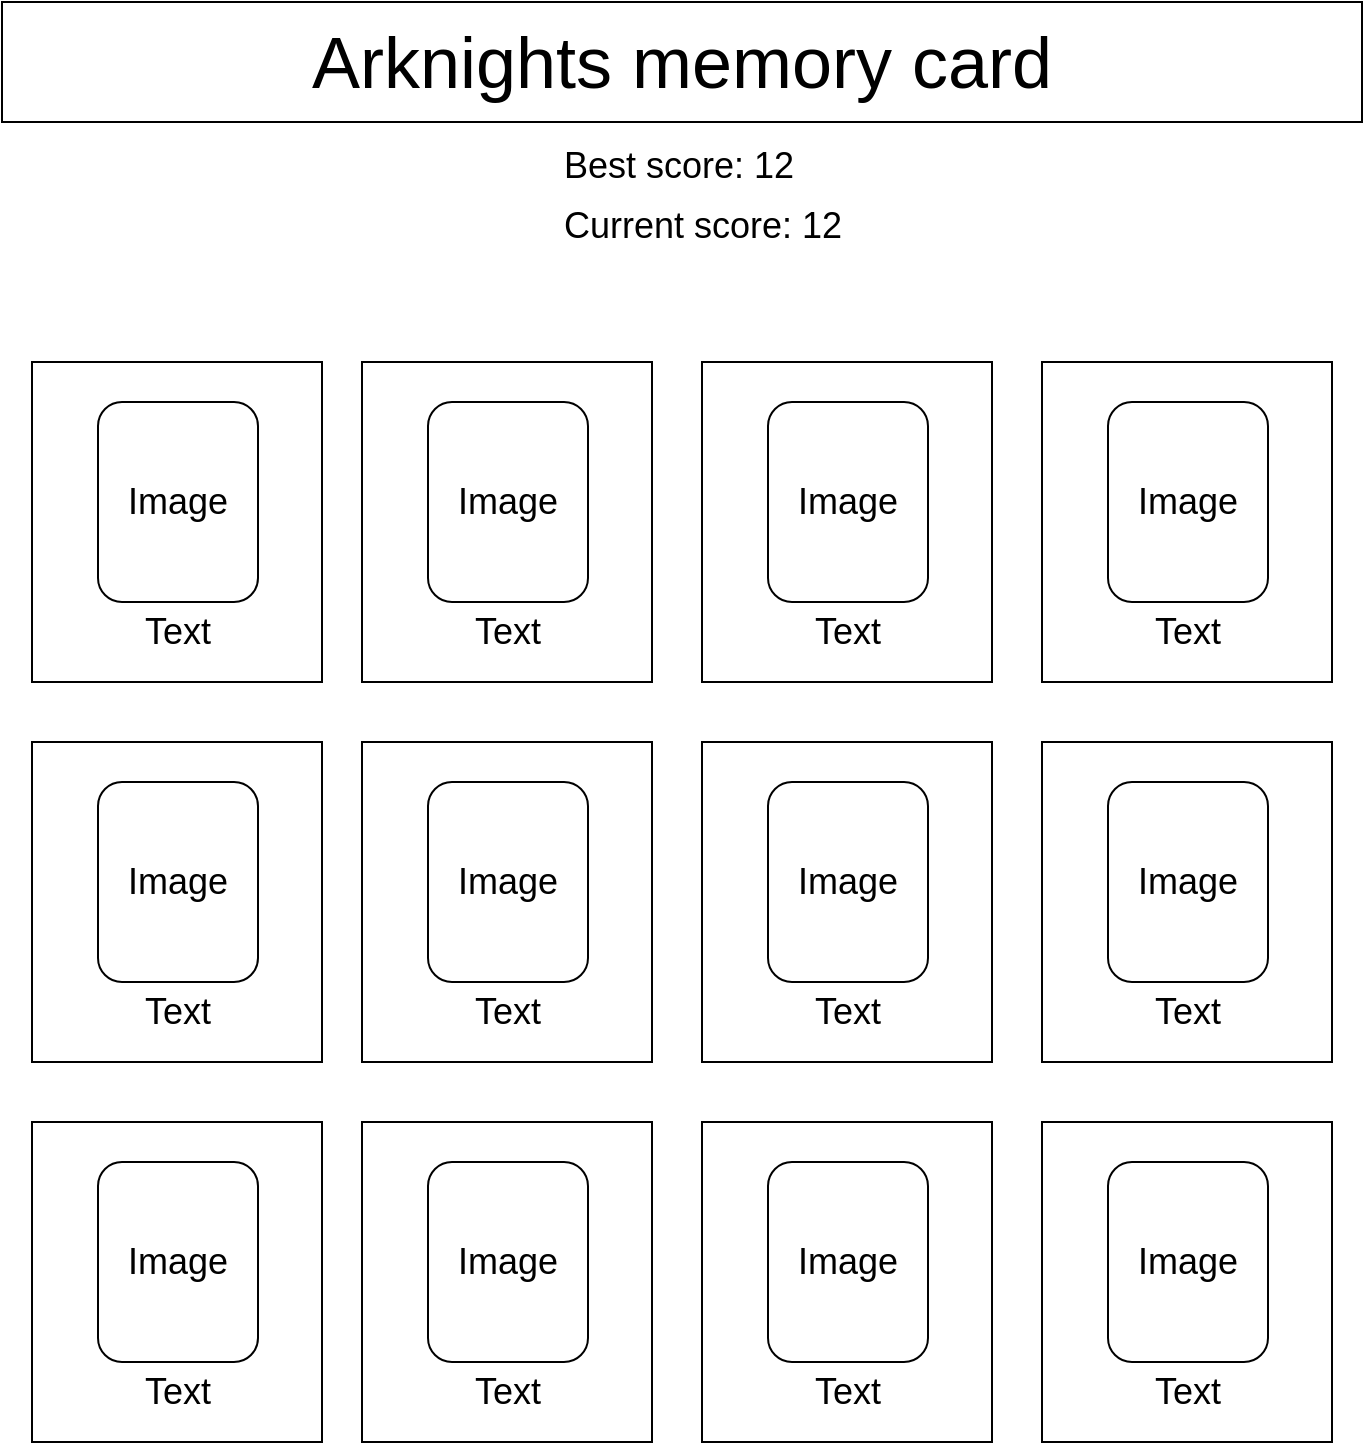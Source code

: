 <mxfile version="16.2.4" type="device"><diagram id="SJcauvrBMdwuOSZAUu_p" name="Page-1"><mxGraphModel dx="1560" dy="801" grid="1" gridSize="10" guides="1" tooltips="1" connect="1" arrows="1" fold="1" page="1" pageScale="1" pageWidth="850" pageHeight="1100" math="0" shadow="0"><root><mxCell id="0"/><mxCell id="1" parent="0"/><mxCell id="FSzpHARNl3KMbisceP7K-1" value="&lt;font style=&quot;font-size: 36px&quot;&gt;Arknights memory card&lt;/font&gt;" style="rounded=0;whiteSpace=wrap;html=1;" vertex="1" parent="1"><mxGeometry x="85" y="20" width="680" height="60" as="geometry"/></mxCell><mxCell id="FSzpHARNl3KMbisceP7K-2" value="&lt;font style=&quot;font-size: 18px&quot;&gt;Best score: 12&lt;/font&gt;" style="text;html=1;strokeColor=none;fillColor=none;align=left;verticalAlign=middle;whiteSpace=wrap;rounded=0;fontSize=36;" vertex="1" parent="1"><mxGeometry x="364" y="80" width="122" height="30" as="geometry"/></mxCell><mxCell id="FSzpHARNl3KMbisceP7K-3" value="&lt;font style=&quot;font-size: 18px&quot;&gt;Current score: 12&lt;/font&gt;" style="text;html=1;strokeColor=none;fillColor=none;align=left;verticalAlign=middle;whiteSpace=wrap;rounded=0;fontSize=36;" vertex="1" parent="1"><mxGeometry x="364" y="110" width="166" height="30" as="geometry"/></mxCell><mxCell id="FSzpHARNl3KMbisceP7K-6" value="" style="rounded=0;whiteSpace=wrap;html=1;fontSize=18;" vertex="1" parent="1"><mxGeometry x="100" y="200" width="145" height="160" as="geometry"/></mxCell><mxCell id="FSzpHARNl3KMbisceP7K-21" value="Image" style="rounded=1;whiteSpace=wrap;html=1;fontSize=18;" vertex="1" parent="1"><mxGeometry x="133" y="220" width="80" height="100" as="geometry"/></mxCell><mxCell id="FSzpHARNl3KMbisceP7K-22" value="Text" style="text;html=1;strokeColor=none;fillColor=none;align=center;verticalAlign=middle;whiteSpace=wrap;rounded=0;fontSize=18;" vertex="1" parent="1"><mxGeometry x="143" y="320" width="60" height="30" as="geometry"/></mxCell><mxCell id="FSzpHARNl3KMbisceP7K-23" value="" style="rounded=0;whiteSpace=wrap;html=1;fontSize=18;" vertex="1" parent="1"><mxGeometry x="265" y="200" width="145" height="160" as="geometry"/></mxCell><mxCell id="FSzpHARNl3KMbisceP7K-24" value="Image" style="rounded=1;whiteSpace=wrap;html=1;fontSize=18;" vertex="1" parent="1"><mxGeometry x="298" y="220" width="80" height="100" as="geometry"/></mxCell><mxCell id="FSzpHARNl3KMbisceP7K-25" value="Text" style="text;html=1;strokeColor=none;fillColor=none;align=center;verticalAlign=middle;whiteSpace=wrap;rounded=0;fontSize=18;" vertex="1" parent="1"><mxGeometry x="308" y="320" width="60" height="30" as="geometry"/></mxCell><mxCell id="FSzpHARNl3KMbisceP7K-26" value="" style="rounded=0;whiteSpace=wrap;html=1;fontSize=18;" vertex="1" parent="1"><mxGeometry x="435" y="200" width="145" height="160" as="geometry"/></mxCell><mxCell id="FSzpHARNl3KMbisceP7K-27" value="Image" style="rounded=1;whiteSpace=wrap;html=1;fontSize=18;" vertex="1" parent="1"><mxGeometry x="468" y="220" width="80" height="100" as="geometry"/></mxCell><mxCell id="FSzpHARNl3KMbisceP7K-28" value="Text" style="text;html=1;strokeColor=none;fillColor=none;align=center;verticalAlign=middle;whiteSpace=wrap;rounded=0;fontSize=18;" vertex="1" parent="1"><mxGeometry x="478" y="320" width="60" height="30" as="geometry"/></mxCell><mxCell id="FSzpHARNl3KMbisceP7K-29" value="" style="rounded=0;whiteSpace=wrap;html=1;fontSize=18;" vertex="1" parent="1"><mxGeometry x="605" y="200" width="145" height="160" as="geometry"/></mxCell><mxCell id="FSzpHARNl3KMbisceP7K-30" value="Image" style="rounded=1;whiteSpace=wrap;html=1;fontSize=18;" vertex="1" parent="1"><mxGeometry x="638" y="220" width="80" height="100" as="geometry"/></mxCell><mxCell id="FSzpHARNl3KMbisceP7K-31" value="Text" style="text;html=1;strokeColor=none;fillColor=none;align=center;verticalAlign=middle;whiteSpace=wrap;rounded=0;fontSize=18;" vertex="1" parent="1"><mxGeometry x="648" y="320" width="60" height="30" as="geometry"/></mxCell><mxCell id="FSzpHARNl3KMbisceP7K-32" value="" style="rounded=0;whiteSpace=wrap;html=1;fontSize=18;" vertex="1" parent="1"><mxGeometry x="100" y="390" width="145" height="160" as="geometry"/></mxCell><mxCell id="FSzpHARNl3KMbisceP7K-33" value="Image" style="rounded=1;whiteSpace=wrap;html=1;fontSize=18;" vertex="1" parent="1"><mxGeometry x="133" y="410" width="80" height="100" as="geometry"/></mxCell><mxCell id="FSzpHARNl3KMbisceP7K-34" value="Text" style="text;html=1;strokeColor=none;fillColor=none;align=center;verticalAlign=middle;whiteSpace=wrap;rounded=0;fontSize=18;" vertex="1" parent="1"><mxGeometry x="143" y="510" width="60" height="30" as="geometry"/></mxCell><mxCell id="FSzpHARNl3KMbisceP7K-35" value="" style="rounded=0;whiteSpace=wrap;html=1;fontSize=18;" vertex="1" parent="1"><mxGeometry x="265" y="390" width="145" height="160" as="geometry"/></mxCell><mxCell id="FSzpHARNl3KMbisceP7K-36" value="Image" style="rounded=1;whiteSpace=wrap;html=1;fontSize=18;" vertex="1" parent="1"><mxGeometry x="298" y="410" width="80" height="100" as="geometry"/></mxCell><mxCell id="FSzpHARNl3KMbisceP7K-37" value="Text" style="text;html=1;strokeColor=none;fillColor=none;align=center;verticalAlign=middle;whiteSpace=wrap;rounded=0;fontSize=18;" vertex="1" parent="1"><mxGeometry x="308" y="510" width="60" height="30" as="geometry"/></mxCell><mxCell id="FSzpHARNl3KMbisceP7K-38" value="" style="rounded=0;whiteSpace=wrap;html=1;fontSize=18;" vertex="1" parent="1"><mxGeometry x="435" y="390" width="145" height="160" as="geometry"/></mxCell><mxCell id="FSzpHARNl3KMbisceP7K-39" value="Image" style="rounded=1;whiteSpace=wrap;html=1;fontSize=18;" vertex="1" parent="1"><mxGeometry x="468" y="410" width="80" height="100" as="geometry"/></mxCell><mxCell id="FSzpHARNl3KMbisceP7K-40" value="Text" style="text;html=1;strokeColor=none;fillColor=none;align=center;verticalAlign=middle;whiteSpace=wrap;rounded=0;fontSize=18;" vertex="1" parent="1"><mxGeometry x="478" y="510" width="60" height="30" as="geometry"/></mxCell><mxCell id="FSzpHARNl3KMbisceP7K-41" value="" style="rounded=0;whiteSpace=wrap;html=1;fontSize=18;" vertex="1" parent="1"><mxGeometry x="605" y="390" width="145" height="160" as="geometry"/></mxCell><mxCell id="FSzpHARNl3KMbisceP7K-42" value="Image" style="rounded=1;whiteSpace=wrap;html=1;fontSize=18;" vertex="1" parent="1"><mxGeometry x="638" y="410" width="80" height="100" as="geometry"/></mxCell><mxCell id="FSzpHARNl3KMbisceP7K-43" value="Text" style="text;html=1;strokeColor=none;fillColor=none;align=center;verticalAlign=middle;whiteSpace=wrap;rounded=0;fontSize=18;" vertex="1" parent="1"><mxGeometry x="648" y="510" width="60" height="30" as="geometry"/></mxCell><mxCell id="FSzpHARNl3KMbisceP7K-44" value="" style="rounded=0;whiteSpace=wrap;html=1;fontSize=18;" vertex="1" parent="1"><mxGeometry x="100" y="580" width="145" height="160" as="geometry"/></mxCell><mxCell id="FSzpHARNl3KMbisceP7K-45" value="Image" style="rounded=1;whiteSpace=wrap;html=1;fontSize=18;" vertex="1" parent="1"><mxGeometry x="133" y="600" width="80" height="100" as="geometry"/></mxCell><mxCell id="FSzpHARNl3KMbisceP7K-46" value="Text" style="text;html=1;strokeColor=none;fillColor=none;align=center;verticalAlign=middle;whiteSpace=wrap;rounded=0;fontSize=18;" vertex="1" parent="1"><mxGeometry x="143" y="700" width="60" height="30" as="geometry"/></mxCell><mxCell id="FSzpHARNl3KMbisceP7K-47" value="" style="rounded=0;whiteSpace=wrap;html=1;fontSize=18;" vertex="1" parent="1"><mxGeometry x="265" y="580" width="145" height="160" as="geometry"/></mxCell><mxCell id="FSzpHARNl3KMbisceP7K-48" value="Image" style="rounded=1;whiteSpace=wrap;html=1;fontSize=18;" vertex="1" parent="1"><mxGeometry x="298" y="600" width="80" height="100" as="geometry"/></mxCell><mxCell id="FSzpHARNl3KMbisceP7K-49" value="Text" style="text;html=1;strokeColor=none;fillColor=none;align=center;verticalAlign=middle;whiteSpace=wrap;rounded=0;fontSize=18;" vertex="1" parent="1"><mxGeometry x="308" y="700" width="60" height="30" as="geometry"/></mxCell><mxCell id="FSzpHARNl3KMbisceP7K-50" value="" style="rounded=0;whiteSpace=wrap;html=1;fontSize=18;" vertex="1" parent="1"><mxGeometry x="435" y="580" width="145" height="160" as="geometry"/></mxCell><mxCell id="FSzpHARNl3KMbisceP7K-51" value="Image" style="rounded=1;whiteSpace=wrap;html=1;fontSize=18;" vertex="1" parent="1"><mxGeometry x="468" y="600" width="80" height="100" as="geometry"/></mxCell><mxCell id="FSzpHARNl3KMbisceP7K-52" value="Text" style="text;html=1;strokeColor=none;fillColor=none;align=center;verticalAlign=middle;whiteSpace=wrap;rounded=0;fontSize=18;" vertex="1" parent="1"><mxGeometry x="478" y="700" width="60" height="30" as="geometry"/></mxCell><mxCell id="FSzpHARNl3KMbisceP7K-53" value="" style="rounded=0;whiteSpace=wrap;html=1;fontSize=18;" vertex="1" parent="1"><mxGeometry x="605" y="580" width="145" height="160" as="geometry"/></mxCell><mxCell id="FSzpHARNl3KMbisceP7K-54" value="Image" style="rounded=1;whiteSpace=wrap;html=1;fontSize=18;" vertex="1" parent="1"><mxGeometry x="638" y="600" width="80" height="100" as="geometry"/></mxCell><mxCell id="FSzpHARNl3KMbisceP7K-55" value="Text" style="text;html=1;strokeColor=none;fillColor=none;align=center;verticalAlign=middle;whiteSpace=wrap;rounded=0;fontSize=18;" vertex="1" parent="1"><mxGeometry x="648" y="700" width="60" height="30" as="geometry"/></mxCell></root></mxGraphModel></diagram></mxfile>